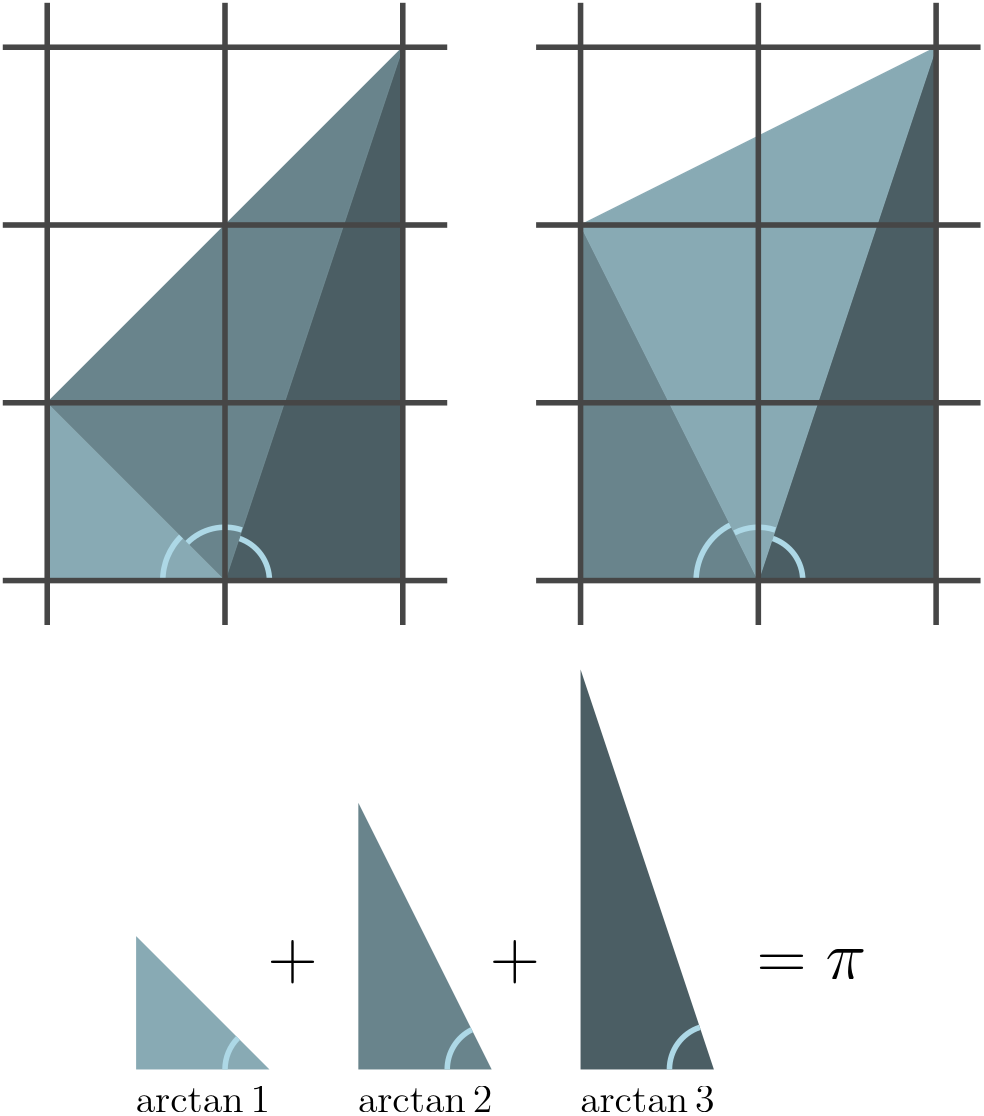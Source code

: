 <?xml version="1.0"?>
<!DOCTYPE ipe SYSTEM "ipe.dtd">
<ipe version="70206" creator="Ipe 7.2.7">
<info created="D:20170328102922" modified="D:20170328102922"/>
<ipestyle name="basic">
<symbol name="arrow/arc(spx)">
<path stroke="sym-stroke" fill="sym-stroke" pen="sym-pen">
0 0 m
-1 0.333 l
-1 -0.333 l
h
</path>
</symbol>
<symbol name="arrow/farc(spx)">
<path stroke="sym-stroke" fill="white" pen="sym-pen">
0 0 m
-1 0.333 l
-1 -0.333 l
h
</path>
</symbol>
<symbol name="arrow/ptarc(spx)">
<path stroke="sym-stroke" fill="sym-stroke" pen="sym-pen">
0 0 m
-1 0.333 l
-0.8 0 l
-1 -0.333 l
h
</path>
</symbol>
<symbol name="arrow/fptarc(spx)">
<path stroke="sym-stroke" fill="white" pen="sym-pen">
0 0 m
-1 0.333 l
-0.8 0 l
-1 -0.333 l
h
</path>
</symbol>
<symbol name="mark/circle(sx)" transformations="translations">
<path fill="sym-stroke">
0.6 0 0 0.6 0 0 e
0.4 0 0 0.4 0 0 e
</path>
</symbol>
<symbol name="mark/disk(sx)" transformations="translations">
<path fill="sym-stroke">
0.6 0 0 0.6 0 0 e
</path>
</symbol>
<symbol name="mark/fdisk(sfx)" transformations="translations">
<group>
<path fill="sym-fill">
0.5 0 0 0.5 0 0 e
</path>
<path fill="sym-stroke" fillrule="eofill">
0.6 0 0 0.6 0 0 e
0.4 0 0 0.4 0 0 e
</path>
</group>
</symbol>
<symbol name="mark/box(sx)" transformations="translations">
<path fill="sym-stroke" fillrule="eofill">
-0.6 -0.6 m
0.6 -0.6 l
0.6 0.6 l
-0.6 0.6 l
h
-0.4 -0.4 m
0.4 -0.4 l
0.4 0.4 l
-0.4 0.4 l
h
</path>
</symbol>
<symbol name="mark/square(sx)" transformations="translations">
<path fill="sym-stroke">
-0.6 -0.6 m
0.6 -0.6 l
0.6 0.6 l
-0.6 0.6 l
h
</path>
</symbol>
<symbol name="mark/fsquare(sfx)" transformations="translations">
<group>
<path fill="sym-fill">
-0.5 -0.5 m
0.5 -0.5 l
0.5 0.5 l
-0.5 0.5 l
h
</path>
<path fill="sym-stroke" fillrule="eofill">
-0.6 -0.6 m
0.6 -0.6 l
0.6 0.6 l
-0.6 0.6 l
h
-0.4 -0.4 m
0.4 -0.4 l
0.4 0.4 l
-0.4 0.4 l
h
</path>
</group>
</symbol>
<symbol name="mark/cross(sx)" transformations="translations">
<group>
<path fill="sym-stroke">
-0.43 -0.57 m
0.57 0.43 l
0.43 0.57 l
-0.57 -0.43 l
h
</path>
<path fill="sym-stroke">
-0.43 0.57 m
0.57 -0.43 l
0.43 -0.57 l
-0.57 0.43 l
h
</path>
</group>
</symbol>
<symbol name="arrow/fnormal(spx)">
<path stroke="sym-stroke" fill="white" pen="sym-pen">
0 0 m
-1 0.333 l
-1 -0.333 l
h
</path>
</symbol>
<symbol name="arrow/pointed(spx)">
<path stroke="sym-stroke" fill="sym-stroke" pen="sym-pen">
0 0 m
-1 0.333 l
-0.8 0 l
-1 -0.333 l
h
</path>
</symbol>
<symbol name="arrow/fpointed(spx)">
<path stroke="sym-stroke" fill="white" pen="sym-pen">
0 0 m
-1 0.333 l
-0.8 0 l
-1 -0.333 l
h
</path>
</symbol>
<symbol name="arrow/linear(spx)">
<path stroke="sym-stroke" pen="sym-pen">
-1 0.333 m
0 0 l
-1 -0.333 l
</path>
</symbol>
<symbol name="arrow/fdouble(spx)">
<path stroke="sym-stroke" fill="white" pen="sym-pen">
0 0 m
-1 0.333 l
-1 -0.333 l
h
-1 0 m
-2 0.333 l
-2 -0.333 l
h
</path>
</symbol>
<symbol name="arrow/double(spx)">
<path stroke="sym-stroke" fill="sym-stroke" pen="sym-pen">
0 0 m
-1 0.333 l
-1 -0.333 l
h
-1 0 m
-2 0.333 l
-2 -0.333 l
h
</path>
</symbol>
<pen name="heavier" value="0.8"/>
<pen name="fat" value="1.2"/>
<pen name="ultrafat" value="2"/>
<symbolsize name="large" value="5"/>
<symbolsize name="small" value="2"/>
<symbolsize name="tiny" value="1.1"/>
<arrowsize name="large" value="10"/>
<arrowsize name="small" value="5"/>
<arrowsize name="tiny" value="3"/>
<color name="red" value="1 0 0"/>
<color name="green" value="0 1 0"/>
<color name="blue" value="0 0 1"/>
<color name="yellow" value="1 1 0"/>
<color name="orange" value="1 0.647 0"/>
<color name="gold" value="1 0.843 0"/>
<color name="purple" value="0.627 0.125 0.941"/>
<color name="gray" value="0.745"/>
<color name="brown" value="0.647 0.165 0.165"/>
<color name="navy" value="0 0 0.502"/>
<color name="pink" value="1 0.753 0.796"/>
<color name="seagreen" value="0.18 0.545 0.341"/>
<color name="turquoise" value="0.251 0.878 0.816"/>
<color name="violet" value="0.933 0.51 0.933"/>
<color name="darkblue" value="0 0 0.545"/>
<color name="darkcyan" value="0 0.545 0.545"/>
<color name="darkgray" value="0.663"/>
<color name="darkgreen" value="0 0.392 0"/>
<color name="darkmagenta" value="0.545 0 0.545"/>
<color name="darkorange" value="1 0.549 0"/>
<color name="darkred" value="0.545 0 0"/>
<color name="lightblue" value="0.678 0.847 0.902"/>
<color name="lightcyan" value="0.878 1 1"/>
<color name="lightgray" value="0.827"/>
<color name="lightgreen" value="0.565 0.933 0.565"/>
<color name="lightyellow" value="1 1 0.878"/>
<dashstyle name="dashed" value="[4] 0"/>
<dashstyle name="dotted" value="[1 3] 0"/>
<dashstyle name="dash dotted" value="[4 2 1 2] 0"/>
<dashstyle name="dash dot dotted" value="[4 2 1 2 1 2] 0"/>
<textsize name="large" value="\large"/>
<textsize name="Large" value="\Large"/>
<textsize name="LARGE" value="\LARGE"/>
<textsize name="huge" value="\huge"/>
<textsize name="Huge" value="\Huge"/>
<textsize name="small" value="\small"/>
<textsize name="footnote" value="\footnotesize"/>
<textsize name="tiny" value="\tiny"/>
<textstyle name="center" begin="\begin{center}" end="\end{center}"/>
<textstyle name="itemize" begin="\begin{itemize}" end="\end{itemize}"/>
<textstyle name="item" begin="\begin{itemize}\item{}" end="\end{itemize}"/>
<gridsize name="4 pts" value="4"/>
<gridsize name="8 pts (~3 mm)" value="8"/>
<gridsize name="16 pts (~6 mm)" value="16"/>
<gridsize name="32 pts (~12 mm)" value="32"/>
<gridsize name="10 pts (~3.5 mm)" value="10"/>
<gridsize name="20 pts (~7 mm)" value="20"/>
<gridsize name="14 pts (~5 mm)" value="14"/>
<gridsize name="28 pts (~10 mm)" value="28"/>
<gridsize name="56 pts (~20 mm)" value="56"/>
<anglesize name="90 deg" value="90"/>
<anglesize name="60 deg" value="60"/>
<anglesize name="45 deg" value="45"/>
<anglesize name="30 deg" value="30"/>
<anglesize name="22.5 deg" value="22.5"/>
<opacity name="10%" value="0.1"/>
<opacity name="30%" value="0.3"/>
<opacity name="50%" value="0.5"/>
<opacity name="75%" value="0.75"/>
<tiling name="falling" angle="-60" step="4" width="1"/>
<tiling name="rising" angle="30" step="4" width="1"/>
</ipestyle>
<page>
<layer name="alpha"/>
<view layers="alpha" active="alpha"/>
<group layer="alpha" matrix="1 0 0 1 32 16">
<path matrix="1 0 0 1 0 -64" fill="0.533 0.667 0.706">
240 448 m
192 448 l
192 496 l
h
</path>
<path matrix="1 0 0 1 16 -64" fill="0.412 0.518 0.549">
304 448 m
256 448 l
256 544 l
h
</path>
<path matrix="1 0 0 1 32 0" fill="0.294 0.369 0.392">
368 384 m
320 384 l
320 528 l
h
</path>
<path matrix="1 0 0 1 32 0" stroke="lightblue" pen="ultrafat">
362.94 399.179 m
16 0 0 16 368 384 352 384 a
</path>
<path matrix="1 0 0 1 16 0" stroke="lightblue" pen="ultrafat">
296.845 398.311 m
16 0 0 16 304 384 288 384 a
</path>
<path stroke="lightblue" pen="ultrafat">
228.686 395.314 m
16 0 0 16 240 384 224 384 a
</path>
<text matrix="1 0 0 1 -0.59265 -15.4089" transformations="translations" pos="240 432" stroke="black" type="label" width="17.843" height="13.97" depth="1.57" valign="baseline" size="Huge">$+$</text>
<text matrix="1 0 0 1 79.4073 -15.4089" transformations="translations" pos="240 432" stroke="black" type="label" width="17.843" height="13.97" depth="1.57" valign="baseline" size="Huge">$+$</text>
<text matrix="1 0 0 1 175.407 -15.4089" transformations="translations" pos="240 432" stroke="black" type="label" width="39.385" height="10.672" depth="0" valign="baseline" size="Huge">$=\pi$</text>
<text matrix="1 0 0 1 -48.217 -63.4089" transformations="translations" pos="240 432" stroke="black" type="label" width="48.434" height="9.245" depth="0" valign="baseline" size="Large">$\arctan 1$</text>
<text matrix="1 0 0 1 31.783 -63.4089" transformations="translations" pos="240 432" stroke="black" type="label" width="48.434" height="9.245" depth="0" valign="baseline" size="Large">$\arctan 2$</text>
<text matrix="1 0 0 1 111.783 -63.4089" transformations="translations" pos="240 432" stroke="black" type="label" width="48.434" height="9.245" depth="0" valign="baseline" size="Large">$\arctan 3$</text>
</group>
<group>
<path fill="0.294 0.369 0.392">
256 576 m
320 576 l
320 768 l
h
</path>
<path stroke="lightblue" pen="ultrafat">
272 576 m
16 0 0 16 256 576 261.06 591.179 a
</path>
<path stroke="0.412 0.518 0.549" fill="0.412 0.518 0.549">
256 576 m
192 640 l
320 768 l
h
</path>
<path fill="0.533 0.667 0.706">
256 576 m
192 576 l
192 640 l
h
</path>
<path stroke="0.275" pen="ultrafat">
192 784 m
192 560 l
</path>
<path stroke="lightblue" pen="ultrafat">
262.072 594.215 m
19.2 0 0 19.2 256 576 242.424 589.576 a
</path>
<path stroke="0.275" pen="ultrafat">
256 784 m
256 560 l
</path>
<path stroke="0.275" pen="ultrafat">
320 784 m
320 560 l
</path>
<path stroke="0.275" pen="ultrafat">
176 768 m
336 768 l
</path>
<path stroke="0.275" pen="ultrafat">
176 704 m
336 704 l
</path>
<path stroke="0.275" pen="ultrafat">
176 640 m
336 640 l
</path>
<path stroke="lightblue" pen="ultrafat">
240.161 591.839 m
22.4 0 0 22.4 256 576 233.6 576 a
</path>
<path stroke="0.275" pen="ultrafat">
176 576 m
336 576 l
</path>
<path matrix="1 0 0 1 192 0" fill="0.294 0.369 0.392">
256 576 m
320 576 l
320 768 l
h
</path>
<path fill="0.412 0.518 0.549">
448 576 m
384 576 l
384 704 l
h
</path>
<path stroke="lightblue" pen="ultrafat">
464 576 m
16 0 0 16 448 576 453.06 591.179 a
</path>
<path stroke="lightblue" pen="ultrafat">
437.982 596.035 m
22.4 0 0 22.4 448 576 425.6 576 a
</path>
<path stroke="0.533 0.667 0.706" fill="0.533 0.667 0.706">
448 576 m
384 704 l
512 768 l
h
</path>
<path matrix="1 0 0 1 192 0" stroke="0.275" pen="ultrafat">
192 784 m
192 560 l
</path>
<path stroke="lightblue" pen="ultrafat">
454.072 594.215 m
19.2 0 0 19.2 448 576 439.413 593.173 a
</path>
<path matrix="1 0 0 1 192 0" stroke="0.275" pen="ultrafat">
256 784 m
256 560 l
</path>
<path matrix="1 0 0 1 192 0" stroke="0.275" pen="ultrafat">
320 784 m
320 560 l
</path>
<path matrix="1 0 0 1 192 0" stroke="0.275" pen="ultrafat">
176 768 m
336 768 l
</path>
<path matrix="1 0 0 1 192 0" stroke="0.275" pen="ultrafat">
176 704 m
336 704 l
</path>
<path matrix="1 0 0 1 192 0" stroke="0.275" pen="ultrafat">
176 640 m
336 640 l
</path>
<path matrix="1 0 0 1 192 0" stroke="0.275" pen="ultrafat">
176 576 m
336 576 l
</path>
</group>
</page>
</ipe>
